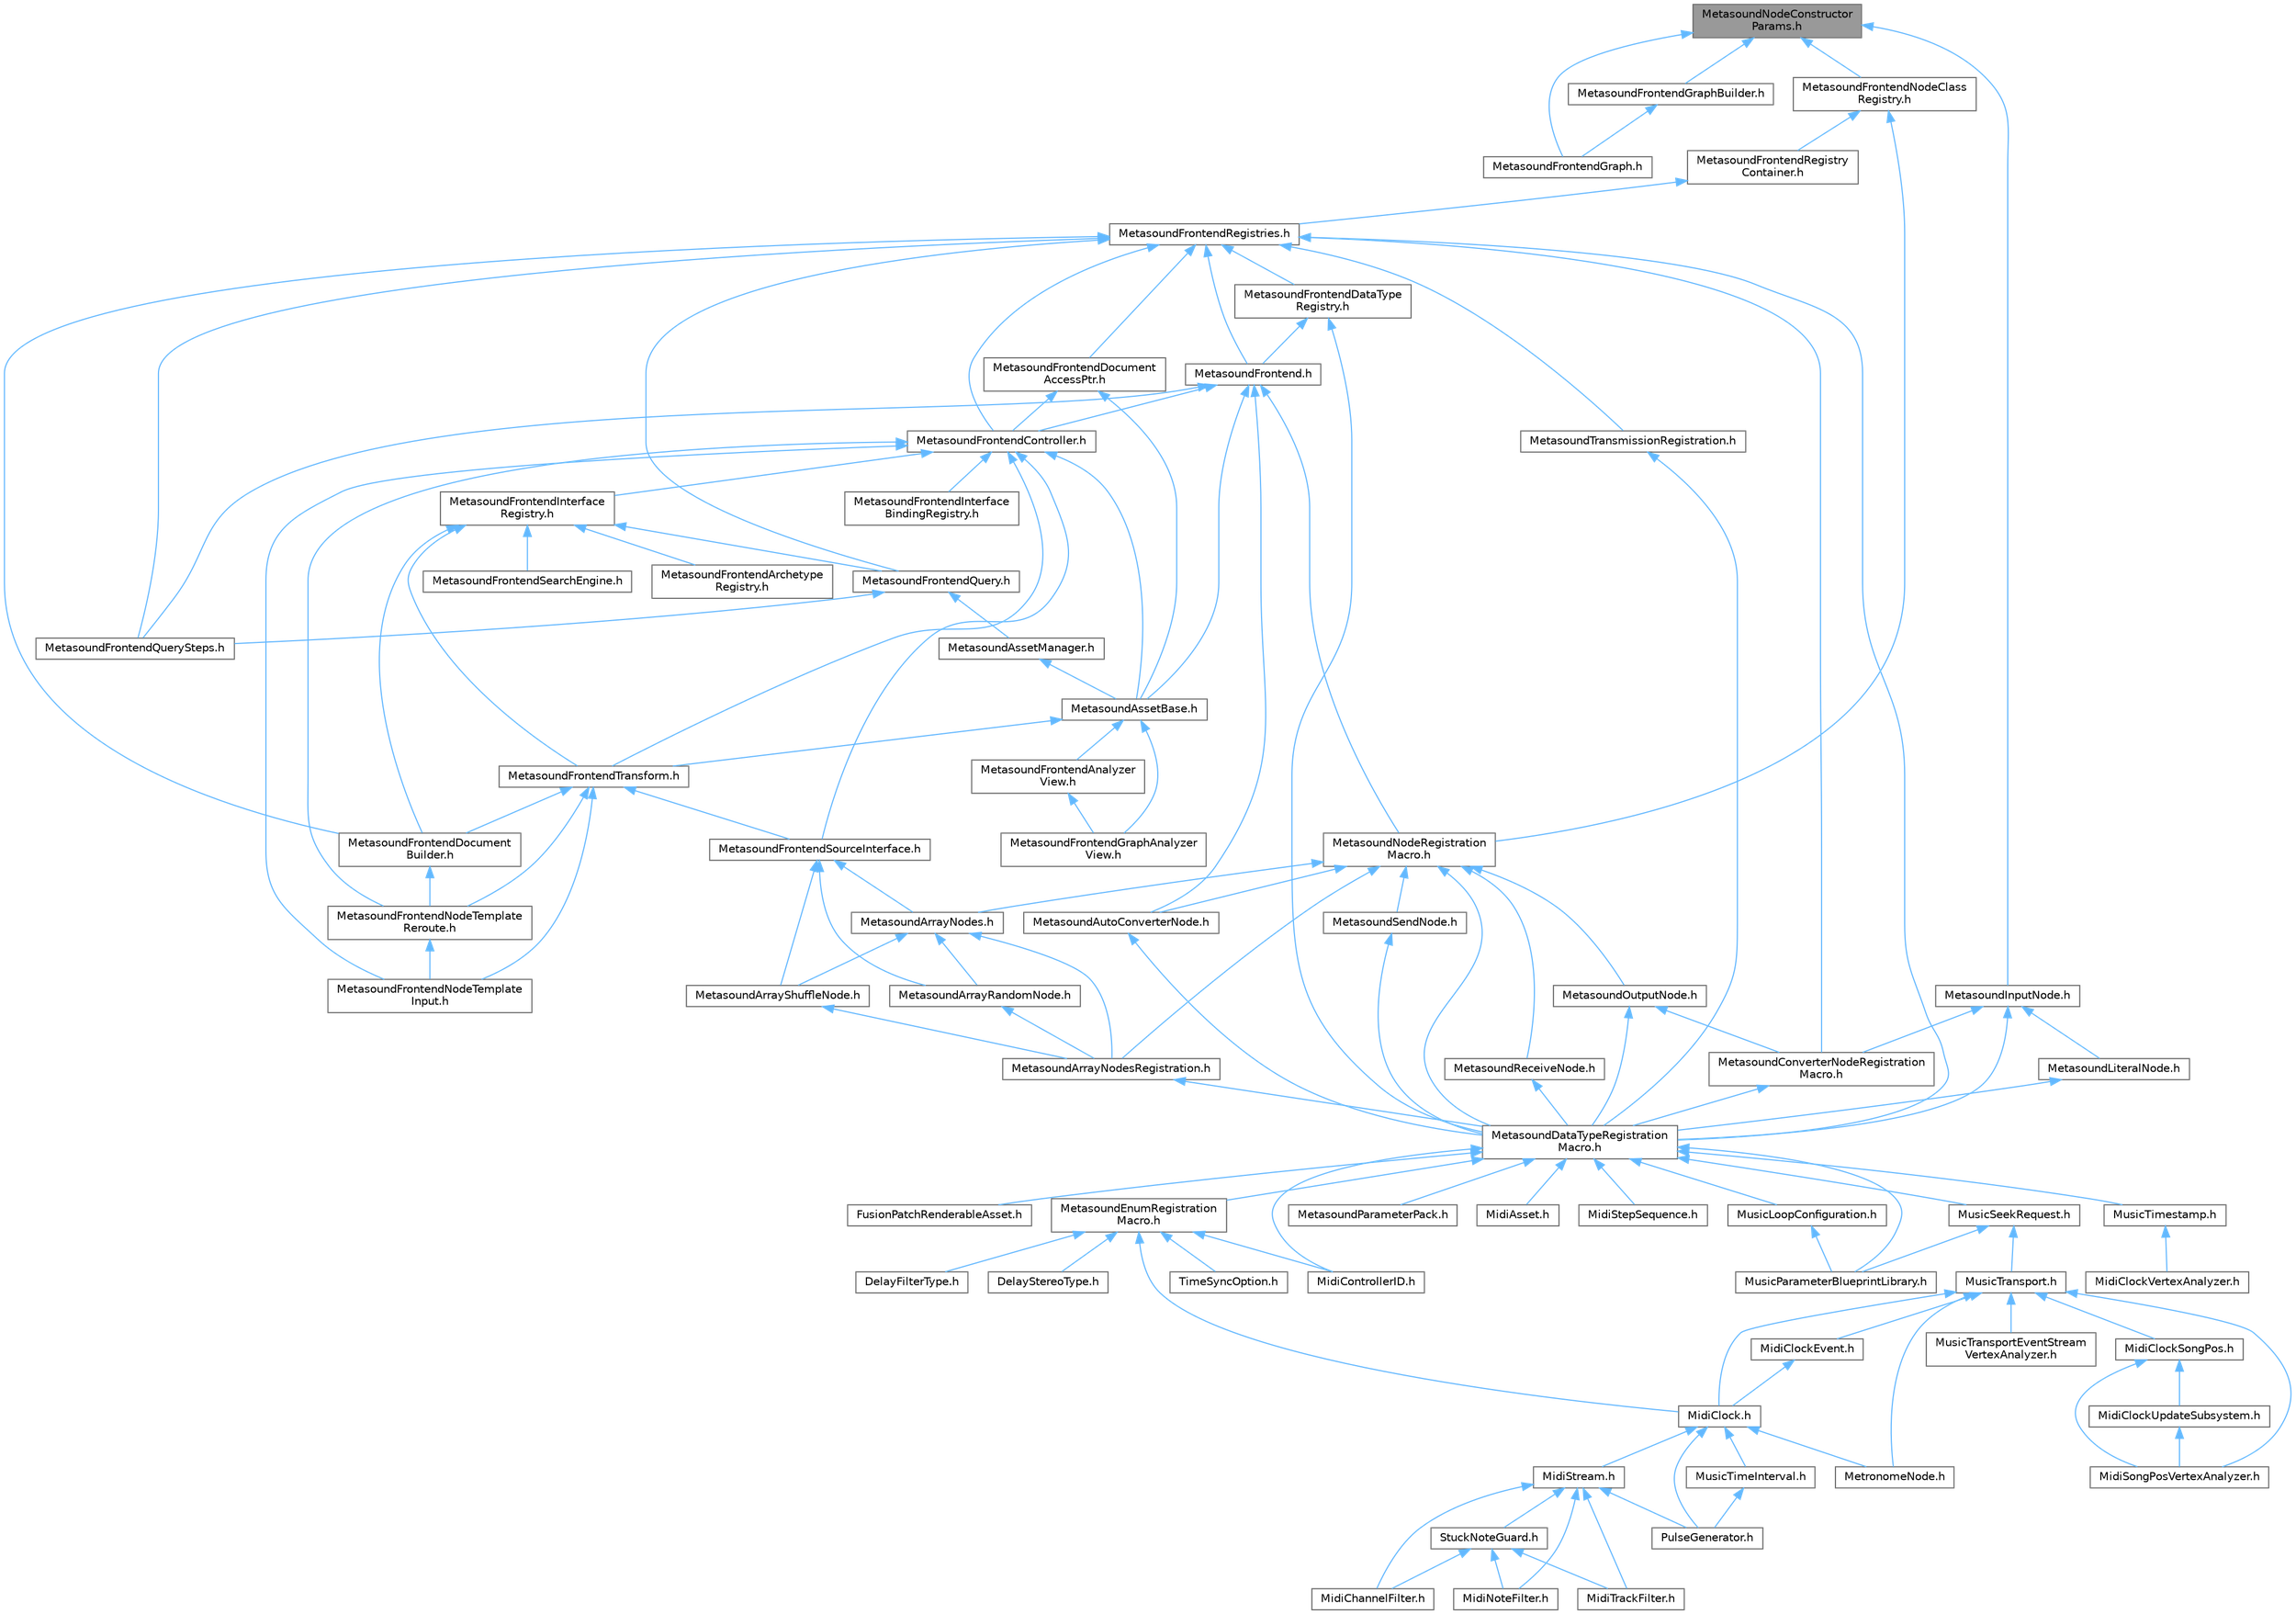 digraph "MetasoundNodeConstructorParams.h"
{
 // INTERACTIVE_SVG=YES
 // LATEX_PDF_SIZE
  bgcolor="transparent";
  edge [fontname=Helvetica,fontsize=10,labelfontname=Helvetica,labelfontsize=10];
  node [fontname=Helvetica,fontsize=10,shape=box,height=0.2,width=0.4];
  Node1 [id="Node000001",label="MetasoundNodeConstructor\lParams.h",height=0.2,width=0.4,color="gray40", fillcolor="grey60", style="filled", fontcolor="black",tooltip=" "];
  Node1 -> Node2 [id="edge1_Node000001_Node000002",dir="back",color="steelblue1",style="solid",tooltip=" "];
  Node2 [id="Node000002",label="MetasoundFrontendGraph.h",height=0.2,width=0.4,color="grey40", fillcolor="white", style="filled",URL="$db/d4b/MetasoundFrontendGraph_8h.html",tooltip=" "];
  Node1 -> Node3 [id="edge2_Node000001_Node000003",dir="back",color="steelblue1",style="solid",tooltip=" "];
  Node3 [id="Node000003",label="MetasoundFrontendGraphBuilder.h",height=0.2,width=0.4,color="grey40", fillcolor="white", style="filled",URL="$d4/d98/MetasoundFrontendGraphBuilder_8h.html",tooltip=" "];
  Node3 -> Node2 [id="edge3_Node000003_Node000002",dir="back",color="steelblue1",style="solid",tooltip=" "];
  Node1 -> Node4 [id="edge4_Node000001_Node000004",dir="back",color="steelblue1",style="solid",tooltip=" "];
  Node4 [id="Node000004",label="MetasoundFrontendNodeClass\lRegistry.h",height=0.2,width=0.4,color="grey40", fillcolor="white", style="filled",URL="$d3/d29/MetasoundFrontendNodeClassRegistry_8h.html",tooltip=" "];
  Node4 -> Node5 [id="edge5_Node000004_Node000005",dir="back",color="steelblue1",style="solid",tooltip=" "];
  Node5 [id="Node000005",label="MetasoundFrontendRegistry\lContainer.h",height=0.2,width=0.4,color="grey40", fillcolor="white", style="filled",URL="$dd/d2f/MetasoundFrontendRegistryContainer_8h.html",tooltip=" "];
  Node5 -> Node6 [id="edge6_Node000005_Node000006",dir="back",color="steelblue1",style="solid",tooltip=" "];
  Node6 [id="Node000006",label="MetasoundFrontendRegistries.h",height=0.2,width=0.4,color="grey40", fillcolor="white", style="filled",URL="$db/d02/MetasoundFrontendRegistries_8h.html",tooltip=" "];
  Node6 -> Node7 [id="edge7_Node000006_Node000007",dir="back",color="steelblue1",style="solid",tooltip=" "];
  Node7 [id="Node000007",label="MetasoundConverterNodeRegistration\lMacro.h",height=0.2,width=0.4,color="grey40", fillcolor="white", style="filled",URL="$d1/de5/MetasoundConverterNodeRegistrationMacro_8h.html",tooltip=" "];
  Node7 -> Node8 [id="edge8_Node000007_Node000008",dir="back",color="steelblue1",style="solid",tooltip=" "];
  Node8 [id="Node000008",label="MetasoundDataTypeRegistration\lMacro.h",height=0.2,width=0.4,color="grey40", fillcolor="white", style="filled",URL="$d1/d2b/MetasoundDataTypeRegistrationMacro_8h.html",tooltip=" "];
  Node8 -> Node9 [id="edge9_Node000008_Node000009",dir="back",color="steelblue1",style="solid",tooltip=" "];
  Node9 [id="Node000009",label="FusionPatchRenderableAsset.h",height=0.2,width=0.4,color="grey40", fillcolor="white", style="filled",URL="$d0/dd5/FusionPatchRenderableAsset_8h.html",tooltip=" "];
  Node8 -> Node10 [id="edge10_Node000008_Node000010",dir="back",color="steelblue1",style="solid",tooltip=" "];
  Node10 [id="Node000010",label="MetasoundEnumRegistration\lMacro.h",height=0.2,width=0.4,color="grey40", fillcolor="white", style="filled",URL="$dd/da6/MetasoundEnumRegistrationMacro_8h.html",tooltip=" "];
  Node10 -> Node11 [id="edge11_Node000010_Node000011",dir="back",color="steelblue1",style="solid",tooltip=" "];
  Node11 [id="Node000011",label="DelayFilterType.h",height=0.2,width=0.4,color="grey40", fillcolor="white", style="filled",URL="$da/d13/DelayFilterType_8h.html",tooltip=" "];
  Node10 -> Node12 [id="edge12_Node000010_Node000012",dir="back",color="steelblue1",style="solid",tooltip=" "];
  Node12 [id="Node000012",label="DelayStereoType.h",height=0.2,width=0.4,color="grey40", fillcolor="white", style="filled",URL="$d4/db3/DelayStereoType_8h.html",tooltip=" "];
  Node10 -> Node13 [id="edge13_Node000010_Node000013",dir="back",color="steelblue1",style="solid",tooltip=" "];
  Node13 [id="Node000013",label="MidiClock.h",height=0.2,width=0.4,color="grey40", fillcolor="white", style="filled",URL="$df/d88/MidiClock_8h.html",tooltip=" "];
  Node13 -> Node14 [id="edge14_Node000013_Node000014",dir="back",color="steelblue1",style="solid",tooltip=" "];
  Node14 [id="Node000014",label="MetronomeNode.h",height=0.2,width=0.4,color="grey40", fillcolor="white", style="filled",URL="$d9/daa/MetronomeNode_8h.html",tooltip=" "];
  Node13 -> Node15 [id="edge15_Node000013_Node000015",dir="back",color="steelblue1",style="solid",tooltip=" "];
  Node15 [id="Node000015",label="MidiStream.h",height=0.2,width=0.4,color="grey40", fillcolor="white", style="filled",URL="$d8/ded/MidiStream_8h.html",tooltip=" "];
  Node15 -> Node16 [id="edge16_Node000015_Node000016",dir="back",color="steelblue1",style="solid",tooltip=" "];
  Node16 [id="Node000016",label="MidiChannelFilter.h",height=0.2,width=0.4,color="grey40", fillcolor="white", style="filled",URL="$d3/dab/MidiChannelFilter_8h.html",tooltip=" "];
  Node15 -> Node17 [id="edge17_Node000015_Node000017",dir="back",color="steelblue1",style="solid",tooltip=" "];
  Node17 [id="Node000017",label="MidiNoteFilter.h",height=0.2,width=0.4,color="grey40", fillcolor="white", style="filled",URL="$d4/d05/MidiNoteFilter_8h.html",tooltip=" "];
  Node15 -> Node18 [id="edge18_Node000015_Node000018",dir="back",color="steelblue1",style="solid",tooltip=" "];
  Node18 [id="Node000018",label="MidiTrackFilter.h",height=0.2,width=0.4,color="grey40", fillcolor="white", style="filled",URL="$d0/d2f/MidiTrackFilter_8h.html",tooltip=" "];
  Node15 -> Node19 [id="edge19_Node000015_Node000019",dir="back",color="steelblue1",style="solid",tooltip=" "];
  Node19 [id="Node000019",label="PulseGenerator.h",height=0.2,width=0.4,color="grey40", fillcolor="white", style="filled",URL="$da/db3/PulseGenerator_8h.html",tooltip=" "];
  Node15 -> Node20 [id="edge20_Node000015_Node000020",dir="back",color="steelblue1",style="solid",tooltip=" "];
  Node20 [id="Node000020",label="StuckNoteGuard.h",height=0.2,width=0.4,color="grey40", fillcolor="white", style="filled",URL="$df/dcf/StuckNoteGuard_8h.html",tooltip=" "];
  Node20 -> Node16 [id="edge21_Node000020_Node000016",dir="back",color="steelblue1",style="solid",tooltip=" "];
  Node20 -> Node17 [id="edge22_Node000020_Node000017",dir="back",color="steelblue1",style="solid",tooltip=" "];
  Node20 -> Node18 [id="edge23_Node000020_Node000018",dir="back",color="steelblue1",style="solid",tooltip=" "];
  Node13 -> Node21 [id="edge24_Node000013_Node000021",dir="back",color="steelblue1",style="solid",tooltip=" "];
  Node21 [id="Node000021",label="MusicTimeInterval.h",height=0.2,width=0.4,color="grey40", fillcolor="white", style="filled",URL="$dc/da7/MusicTimeInterval_8h.html",tooltip=" "];
  Node21 -> Node19 [id="edge25_Node000021_Node000019",dir="back",color="steelblue1",style="solid",tooltip=" "];
  Node13 -> Node19 [id="edge26_Node000013_Node000019",dir="back",color="steelblue1",style="solid",tooltip=" "];
  Node10 -> Node22 [id="edge27_Node000010_Node000022",dir="back",color="steelblue1",style="solid",tooltip=" "];
  Node22 [id="Node000022",label="MidiControllerID.h",height=0.2,width=0.4,color="grey40", fillcolor="white", style="filled",URL="$d0/d53/MidiControllerID_8h.html",tooltip=" "];
  Node10 -> Node23 [id="edge28_Node000010_Node000023",dir="back",color="steelblue1",style="solid",tooltip=" "];
  Node23 [id="Node000023",label="TimeSyncOption.h",height=0.2,width=0.4,color="grey40", fillcolor="white", style="filled",URL="$d4/dc5/HarmonixMetasound_2Public_2HarmonixMetasound_2DataTypes_2TimeSyncOption_8h.html",tooltip=" "];
  Node8 -> Node24 [id="edge29_Node000008_Node000024",dir="back",color="steelblue1",style="solid",tooltip=" "];
  Node24 [id="Node000024",label="MetasoundParameterPack.h",height=0.2,width=0.4,color="grey40", fillcolor="white", style="filled",URL="$d8/d84/MetasoundParameterPack_8h.html",tooltip=" "];
  Node8 -> Node25 [id="edge30_Node000008_Node000025",dir="back",color="steelblue1",style="solid",tooltip=" "];
  Node25 [id="Node000025",label="MidiAsset.h",height=0.2,width=0.4,color="grey40", fillcolor="white", style="filled",URL="$da/d6b/MidiAsset_8h.html",tooltip=" "];
  Node8 -> Node22 [id="edge31_Node000008_Node000022",dir="back",color="steelblue1",style="solid",tooltip=" "];
  Node8 -> Node26 [id="edge32_Node000008_Node000026",dir="back",color="steelblue1",style="solid",tooltip=" "];
  Node26 [id="Node000026",label="MidiStepSequence.h",height=0.2,width=0.4,color="grey40", fillcolor="white", style="filled",URL="$de/dbc/MidiStepSequence_8h.html",tooltip=" "];
  Node8 -> Node27 [id="edge33_Node000008_Node000027",dir="back",color="steelblue1",style="solid",tooltip=" "];
  Node27 [id="Node000027",label="MusicLoopConfiguration.h",height=0.2,width=0.4,color="grey40", fillcolor="white", style="filled",URL="$de/d33/MusicLoopConfiguration_8h.html",tooltip=" "];
  Node27 -> Node28 [id="edge34_Node000027_Node000028",dir="back",color="steelblue1",style="solid",tooltip=" "];
  Node28 [id="Node000028",label="MusicParameterBlueprintLibrary.h",height=0.2,width=0.4,color="grey40", fillcolor="white", style="filled",URL="$d0/d2e/MusicParameterBlueprintLibrary_8h.html",tooltip=" "];
  Node8 -> Node28 [id="edge35_Node000008_Node000028",dir="back",color="steelblue1",style="solid",tooltip=" "];
  Node8 -> Node29 [id="edge36_Node000008_Node000029",dir="back",color="steelblue1",style="solid",tooltip=" "];
  Node29 [id="Node000029",label="MusicSeekRequest.h",height=0.2,width=0.4,color="grey40", fillcolor="white", style="filled",URL="$d0/d38/MusicSeekRequest_8h.html",tooltip=" "];
  Node29 -> Node28 [id="edge37_Node000029_Node000028",dir="back",color="steelblue1",style="solid",tooltip=" "];
  Node29 -> Node30 [id="edge38_Node000029_Node000030",dir="back",color="steelblue1",style="solid",tooltip=" "];
  Node30 [id="Node000030",label="MusicTransport.h",height=0.2,width=0.4,color="grey40", fillcolor="white", style="filled",URL="$d2/d3d/MusicTransport_8h.html",tooltip=" "];
  Node30 -> Node14 [id="edge39_Node000030_Node000014",dir="back",color="steelblue1",style="solid",tooltip=" "];
  Node30 -> Node13 [id="edge40_Node000030_Node000013",dir="back",color="steelblue1",style="solid",tooltip=" "];
  Node30 -> Node31 [id="edge41_Node000030_Node000031",dir="back",color="steelblue1",style="solid",tooltip=" "];
  Node31 [id="Node000031",label="MidiClockEvent.h",height=0.2,width=0.4,color="grey40", fillcolor="white", style="filled",URL="$d7/d7d/MidiClockEvent_8h.html",tooltip=" "];
  Node31 -> Node13 [id="edge42_Node000031_Node000013",dir="back",color="steelblue1",style="solid",tooltip=" "];
  Node30 -> Node32 [id="edge43_Node000030_Node000032",dir="back",color="steelblue1",style="solid",tooltip=" "];
  Node32 [id="Node000032",label="MidiClockSongPos.h",height=0.2,width=0.4,color="grey40", fillcolor="white", style="filled",URL="$d2/d72/MidiClockSongPos_8h.html",tooltip=" "];
  Node32 -> Node33 [id="edge44_Node000032_Node000033",dir="back",color="steelblue1",style="solid",tooltip=" "];
  Node33 [id="Node000033",label="MidiClockUpdateSubsystem.h",height=0.2,width=0.4,color="grey40", fillcolor="white", style="filled",URL="$dc/d52/MidiClockUpdateSubsystem_8h.html",tooltip=" "];
  Node33 -> Node34 [id="edge45_Node000033_Node000034",dir="back",color="steelblue1",style="solid",tooltip=" "];
  Node34 [id="Node000034",label="MidiSongPosVertexAnalyzer.h",height=0.2,width=0.4,color="grey40", fillcolor="white", style="filled",URL="$db/d10/MidiSongPosVertexAnalyzer_8h.html",tooltip=" "];
  Node32 -> Node34 [id="edge46_Node000032_Node000034",dir="back",color="steelblue1",style="solid",tooltip=" "];
  Node30 -> Node34 [id="edge47_Node000030_Node000034",dir="back",color="steelblue1",style="solid",tooltip=" "];
  Node30 -> Node35 [id="edge48_Node000030_Node000035",dir="back",color="steelblue1",style="solid",tooltip=" "];
  Node35 [id="Node000035",label="MusicTransportEventStream\lVertexAnalyzer.h",height=0.2,width=0.4,color="grey40", fillcolor="white", style="filled",URL="$d1/da4/MusicTransportEventStreamVertexAnalyzer_8h.html",tooltip=" "];
  Node8 -> Node36 [id="edge49_Node000008_Node000036",dir="back",color="steelblue1",style="solid",tooltip=" "];
  Node36 [id="Node000036",label="MusicTimestamp.h",height=0.2,width=0.4,color="grey40", fillcolor="white", style="filled",URL="$dc/d8f/MusicTimestamp_8h.html",tooltip=" "];
  Node36 -> Node37 [id="edge50_Node000036_Node000037",dir="back",color="steelblue1",style="solid",tooltip=" "];
  Node37 [id="Node000037",label="MidiClockVertexAnalyzer.h",height=0.2,width=0.4,color="grey40", fillcolor="white", style="filled",URL="$d5/dfa/MidiClockVertexAnalyzer_8h.html",tooltip=" "];
  Node6 -> Node8 [id="edge51_Node000006_Node000008",dir="back",color="steelblue1",style="solid",tooltip=" "];
  Node6 -> Node38 [id="edge52_Node000006_Node000038",dir="back",color="steelblue1",style="solid",tooltip=" "];
  Node38 [id="Node000038",label="MetasoundFrontend.h",height=0.2,width=0.4,color="grey40", fillcolor="white", style="filled",URL="$d4/d31/MetasoundFrontend_8h.html",tooltip=" "];
  Node38 -> Node39 [id="edge53_Node000038_Node000039",dir="back",color="steelblue1",style="solid",tooltip=" "];
  Node39 [id="Node000039",label="MetasoundAssetBase.h",height=0.2,width=0.4,color="grey40", fillcolor="white", style="filled",URL="$d5/d81/MetasoundAssetBase_8h.html",tooltip=" "];
  Node39 -> Node40 [id="edge54_Node000039_Node000040",dir="back",color="steelblue1",style="solid",tooltip=" "];
  Node40 [id="Node000040",label="MetasoundFrontendAnalyzer\lView.h",height=0.2,width=0.4,color="grey40", fillcolor="white", style="filled",URL="$d0/d5e/MetasoundFrontendAnalyzerView_8h.html",tooltip=" "];
  Node40 -> Node41 [id="edge55_Node000040_Node000041",dir="back",color="steelblue1",style="solid",tooltip=" "];
  Node41 [id="Node000041",label="MetasoundFrontendGraphAnalyzer\lView.h",height=0.2,width=0.4,color="grey40", fillcolor="white", style="filled",URL="$d6/dd1/MetasoundFrontendGraphAnalyzerView_8h.html",tooltip=" "];
  Node39 -> Node41 [id="edge56_Node000039_Node000041",dir="back",color="steelblue1",style="solid",tooltip=" "];
  Node39 -> Node42 [id="edge57_Node000039_Node000042",dir="back",color="steelblue1",style="solid",tooltip=" "];
  Node42 [id="Node000042",label="MetasoundFrontendTransform.h",height=0.2,width=0.4,color="grey40", fillcolor="white", style="filled",URL="$dc/d48/MetasoundFrontendTransform_8h.html",tooltip=" "];
  Node42 -> Node43 [id="edge58_Node000042_Node000043",dir="back",color="steelblue1",style="solid",tooltip=" "];
  Node43 [id="Node000043",label="MetasoundFrontendDocument\lBuilder.h",height=0.2,width=0.4,color="grey40", fillcolor="white", style="filled",URL="$da/dfa/MetasoundFrontendDocumentBuilder_8h.html",tooltip=" "];
  Node43 -> Node44 [id="edge59_Node000043_Node000044",dir="back",color="steelblue1",style="solid",tooltip=" "];
  Node44 [id="Node000044",label="MetasoundFrontendNodeTemplate\lReroute.h",height=0.2,width=0.4,color="grey40", fillcolor="white", style="filled",URL="$d7/d33/MetasoundFrontendNodeTemplateReroute_8h.html",tooltip=" "];
  Node44 -> Node45 [id="edge60_Node000044_Node000045",dir="back",color="steelblue1",style="solid",tooltip=" "];
  Node45 [id="Node000045",label="MetasoundFrontendNodeTemplate\lInput.h",height=0.2,width=0.4,color="grey40", fillcolor="white", style="filled",URL="$d6/d69/MetasoundFrontendNodeTemplateInput_8h.html",tooltip=" "];
  Node42 -> Node45 [id="edge61_Node000042_Node000045",dir="back",color="steelblue1",style="solid",tooltip=" "];
  Node42 -> Node44 [id="edge62_Node000042_Node000044",dir="back",color="steelblue1",style="solid",tooltip=" "];
  Node42 -> Node46 [id="edge63_Node000042_Node000046",dir="back",color="steelblue1",style="solid",tooltip=" "];
  Node46 [id="Node000046",label="MetasoundFrontendSourceInterface.h",height=0.2,width=0.4,color="grey40", fillcolor="white", style="filled",URL="$de/db5/MetasoundFrontendSourceInterface_8h.html",tooltip=" "];
  Node46 -> Node47 [id="edge64_Node000046_Node000047",dir="back",color="steelblue1",style="solid",tooltip=" "];
  Node47 [id="Node000047",label="MetasoundArrayNodes.h",height=0.2,width=0.4,color="grey40", fillcolor="white", style="filled",URL="$de/d05/MetasoundArrayNodes_8h.html",tooltip=" "];
  Node47 -> Node48 [id="edge65_Node000047_Node000048",dir="back",color="steelblue1",style="solid",tooltip=" "];
  Node48 [id="Node000048",label="MetasoundArrayNodesRegistration.h",height=0.2,width=0.4,color="grey40", fillcolor="white", style="filled",URL="$d2/d35/MetasoundArrayNodesRegistration_8h.html",tooltip=" "];
  Node48 -> Node8 [id="edge66_Node000048_Node000008",dir="back",color="steelblue1",style="solid",tooltip=" "];
  Node47 -> Node49 [id="edge67_Node000047_Node000049",dir="back",color="steelblue1",style="solid",tooltip=" "];
  Node49 [id="Node000049",label="MetasoundArrayRandomNode.h",height=0.2,width=0.4,color="grey40", fillcolor="white", style="filled",URL="$d3/d94/MetasoundArrayRandomNode_8h.html",tooltip=" "];
  Node49 -> Node48 [id="edge68_Node000049_Node000048",dir="back",color="steelblue1",style="solid",tooltip=" "];
  Node47 -> Node50 [id="edge69_Node000047_Node000050",dir="back",color="steelblue1",style="solid",tooltip=" "];
  Node50 [id="Node000050",label="MetasoundArrayShuffleNode.h",height=0.2,width=0.4,color="grey40", fillcolor="white", style="filled",URL="$db/dcb/MetasoundArrayShuffleNode_8h.html",tooltip=" "];
  Node50 -> Node48 [id="edge70_Node000050_Node000048",dir="back",color="steelblue1",style="solid",tooltip=" "];
  Node46 -> Node49 [id="edge71_Node000046_Node000049",dir="back",color="steelblue1",style="solid",tooltip=" "];
  Node46 -> Node50 [id="edge72_Node000046_Node000050",dir="back",color="steelblue1",style="solid",tooltip=" "];
  Node38 -> Node51 [id="edge73_Node000038_Node000051",dir="back",color="steelblue1",style="solid",tooltip=" "];
  Node51 [id="Node000051",label="MetasoundAutoConverterNode.h",height=0.2,width=0.4,color="grey40", fillcolor="white", style="filled",URL="$de/d7e/MetasoundAutoConverterNode_8h.html",tooltip=" "];
  Node51 -> Node8 [id="edge74_Node000051_Node000008",dir="back",color="steelblue1",style="solid",tooltip=" "];
  Node38 -> Node52 [id="edge75_Node000038_Node000052",dir="back",color="steelblue1",style="solid",tooltip=" "];
  Node52 [id="Node000052",label="MetasoundFrontendController.h",height=0.2,width=0.4,color="grey40", fillcolor="white", style="filled",URL="$d0/d64/MetasoundFrontendController_8h.html",tooltip=" "];
  Node52 -> Node39 [id="edge76_Node000052_Node000039",dir="back",color="steelblue1",style="solid",tooltip=" "];
  Node52 -> Node53 [id="edge77_Node000052_Node000053",dir="back",color="steelblue1",style="solid",tooltip=" "];
  Node53 [id="Node000053",label="MetasoundFrontendInterface\lBindingRegistry.h",height=0.2,width=0.4,color="grey40", fillcolor="white", style="filled",URL="$da/de4/MetasoundFrontendInterfaceBindingRegistry_8h.html",tooltip=" "];
  Node52 -> Node54 [id="edge78_Node000052_Node000054",dir="back",color="steelblue1",style="solid",tooltip=" "];
  Node54 [id="Node000054",label="MetasoundFrontendInterface\lRegistry.h",height=0.2,width=0.4,color="grey40", fillcolor="white", style="filled",URL="$d7/d91/MetasoundFrontendInterfaceRegistry_8h.html",tooltip=" "];
  Node54 -> Node55 [id="edge79_Node000054_Node000055",dir="back",color="steelblue1",style="solid",tooltip=" "];
  Node55 [id="Node000055",label="MetasoundFrontendArchetype\lRegistry.h",height=0.2,width=0.4,color="grey40", fillcolor="white", style="filled",URL="$db/d0e/MetasoundFrontendArchetypeRegistry_8h.html",tooltip=" "];
  Node54 -> Node43 [id="edge80_Node000054_Node000043",dir="back",color="steelblue1",style="solid",tooltip=" "];
  Node54 -> Node56 [id="edge81_Node000054_Node000056",dir="back",color="steelblue1",style="solid",tooltip=" "];
  Node56 [id="Node000056",label="MetasoundFrontendQuery.h",height=0.2,width=0.4,color="grey40", fillcolor="white", style="filled",URL="$d6/dba/MetasoundFrontendQuery_8h.html",tooltip=" "];
  Node56 -> Node57 [id="edge82_Node000056_Node000057",dir="back",color="steelblue1",style="solid",tooltip=" "];
  Node57 [id="Node000057",label="MetasoundAssetManager.h",height=0.2,width=0.4,color="grey40", fillcolor="white", style="filled",URL="$dd/da3/MetasoundAssetManager_8h.html",tooltip=" "];
  Node57 -> Node39 [id="edge83_Node000057_Node000039",dir="back",color="steelblue1",style="solid",tooltip=" "];
  Node56 -> Node58 [id="edge84_Node000056_Node000058",dir="back",color="steelblue1",style="solid",tooltip=" "];
  Node58 [id="Node000058",label="MetasoundFrontendQuerySteps.h",height=0.2,width=0.4,color="grey40", fillcolor="white", style="filled",URL="$d1/d63/MetasoundFrontendQuerySteps_8h.html",tooltip=" "];
  Node54 -> Node59 [id="edge85_Node000054_Node000059",dir="back",color="steelblue1",style="solid",tooltip=" "];
  Node59 [id="Node000059",label="MetasoundFrontendSearchEngine.h",height=0.2,width=0.4,color="grey40", fillcolor="white", style="filled",URL="$d3/de8/MetasoundFrontendSearchEngine_8h.html",tooltip=" "];
  Node54 -> Node42 [id="edge86_Node000054_Node000042",dir="back",color="steelblue1",style="solid",tooltip=" "];
  Node52 -> Node45 [id="edge87_Node000052_Node000045",dir="back",color="steelblue1",style="solid",tooltip=" "];
  Node52 -> Node44 [id="edge88_Node000052_Node000044",dir="back",color="steelblue1",style="solid",tooltip=" "];
  Node52 -> Node46 [id="edge89_Node000052_Node000046",dir="back",color="steelblue1",style="solid",tooltip=" "];
  Node52 -> Node42 [id="edge90_Node000052_Node000042",dir="back",color="steelblue1",style="solid",tooltip=" "];
  Node38 -> Node58 [id="edge91_Node000038_Node000058",dir="back",color="steelblue1",style="solid",tooltip=" "];
  Node38 -> Node60 [id="edge92_Node000038_Node000060",dir="back",color="steelblue1",style="solid",tooltip=" "];
  Node60 [id="Node000060",label="MetasoundNodeRegistration\lMacro.h",height=0.2,width=0.4,color="grey40", fillcolor="white", style="filled",URL="$d3/d0b/MetasoundNodeRegistrationMacro_8h.html",tooltip=" "];
  Node60 -> Node47 [id="edge93_Node000060_Node000047",dir="back",color="steelblue1",style="solid",tooltip=" "];
  Node60 -> Node48 [id="edge94_Node000060_Node000048",dir="back",color="steelblue1",style="solid",tooltip=" "];
  Node60 -> Node51 [id="edge95_Node000060_Node000051",dir="back",color="steelblue1",style="solid",tooltip=" "];
  Node60 -> Node8 [id="edge96_Node000060_Node000008",dir="back",color="steelblue1",style="solid",tooltip=" "];
  Node60 -> Node61 [id="edge97_Node000060_Node000061",dir="back",color="steelblue1",style="solid",tooltip=" "];
  Node61 [id="Node000061",label="MetasoundOutputNode.h",height=0.2,width=0.4,color="grey40", fillcolor="white", style="filled",URL="$d5/d06/MetasoundOutputNode_8h.html",tooltip=" "];
  Node61 -> Node7 [id="edge98_Node000061_Node000007",dir="back",color="steelblue1",style="solid",tooltip=" "];
  Node61 -> Node8 [id="edge99_Node000061_Node000008",dir="back",color="steelblue1",style="solid",tooltip=" "];
  Node60 -> Node62 [id="edge100_Node000060_Node000062",dir="back",color="steelblue1",style="solid",tooltip=" "];
  Node62 [id="Node000062",label="MetasoundReceiveNode.h",height=0.2,width=0.4,color="grey40", fillcolor="white", style="filled",URL="$d3/d08/MetasoundReceiveNode_8h.html",tooltip=" "];
  Node62 -> Node8 [id="edge101_Node000062_Node000008",dir="back",color="steelblue1",style="solid",tooltip=" "];
  Node60 -> Node63 [id="edge102_Node000060_Node000063",dir="back",color="steelblue1",style="solid",tooltip=" "];
  Node63 [id="Node000063",label="MetasoundSendNode.h",height=0.2,width=0.4,color="grey40", fillcolor="white", style="filled",URL="$dc/dca/MetasoundSendNode_8h.html",tooltip=" "];
  Node63 -> Node8 [id="edge103_Node000063_Node000008",dir="back",color="steelblue1",style="solid",tooltip=" "];
  Node6 -> Node52 [id="edge104_Node000006_Node000052",dir="back",color="steelblue1",style="solid",tooltip=" "];
  Node6 -> Node64 [id="edge105_Node000006_Node000064",dir="back",color="steelblue1",style="solid",tooltip=" "];
  Node64 [id="Node000064",label="MetasoundFrontendDataType\lRegistry.h",height=0.2,width=0.4,color="grey40", fillcolor="white", style="filled",URL="$d3/d48/MetasoundFrontendDataTypeRegistry_8h.html",tooltip=" "];
  Node64 -> Node8 [id="edge106_Node000064_Node000008",dir="back",color="steelblue1",style="solid",tooltip=" "];
  Node64 -> Node38 [id="edge107_Node000064_Node000038",dir="back",color="steelblue1",style="solid",tooltip=" "];
  Node6 -> Node65 [id="edge108_Node000006_Node000065",dir="back",color="steelblue1",style="solid",tooltip=" "];
  Node65 [id="Node000065",label="MetasoundFrontendDocument\lAccessPtr.h",height=0.2,width=0.4,color="grey40", fillcolor="white", style="filled",URL="$d6/daa/MetasoundFrontendDocumentAccessPtr_8h.html",tooltip=" "];
  Node65 -> Node39 [id="edge109_Node000065_Node000039",dir="back",color="steelblue1",style="solid",tooltip=" "];
  Node65 -> Node52 [id="edge110_Node000065_Node000052",dir="back",color="steelblue1",style="solid",tooltip=" "];
  Node6 -> Node43 [id="edge111_Node000006_Node000043",dir="back",color="steelblue1",style="solid",tooltip=" "];
  Node6 -> Node56 [id="edge112_Node000006_Node000056",dir="back",color="steelblue1",style="solid",tooltip=" "];
  Node6 -> Node58 [id="edge113_Node000006_Node000058",dir="back",color="steelblue1",style="solid",tooltip=" "];
  Node6 -> Node66 [id="edge114_Node000006_Node000066",dir="back",color="steelblue1",style="solid",tooltip=" "];
  Node66 [id="Node000066",label="MetasoundTransmissionRegistration.h",height=0.2,width=0.4,color="grey40", fillcolor="white", style="filled",URL="$d8/da5/MetasoundTransmissionRegistration_8h.html",tooltip=" "];
  Node66 -> Node8 [id="edge115_Node000066_Node000008",dir="back",color="steelblue1",style="solid",tooltip=" "];
  Node4 -> Node60 [id="edge116_Node000004_Node000060",dir="back",color="steelblue1",style="solid",tooltip=" "];
  Node1 -> Node67 [id="edge117_Node000001_Node000067",dir="back",color="steelblue1",style="solid",tooltip=" "];
  Node67 [id="Node000067",label="MetasoundInputNode.h",height=0.2,width=0.4,color="grey40", fillcolor="white", style="filled",URL="$d3/d30/MetasoundInputNode_8h.html",tooltip=" "];
  Node67 -> Node7 [id="edge118_Node000067_Node000007",dir="back",color="steelblue1",style="solid",tooltip=" "];
  Node67 -> Node8 [id="edge119_Node000067_Node000008",dir="back",color="steelblue1",style="solid",tooltip=" "];
  Node67 -> Node68 [id="edge120_Node000067_Node000068",dir="back",color="steelblue1",style="solid",tooltip=" "];
  Node68 [id="Node000068",label="MetasoundLiteralNode.h",height=0.2,width=0.4,color="grey40", fillcolor="white", style="filled",URL="$db/d1d/MetasoundLiteralNode_8h.html",tooltip=" "];
  Node68 -> Node8 [id="edge121_Node000068_Node000008",dir="back",color="steelblue1",style="solid",tooltip=" "];
}
